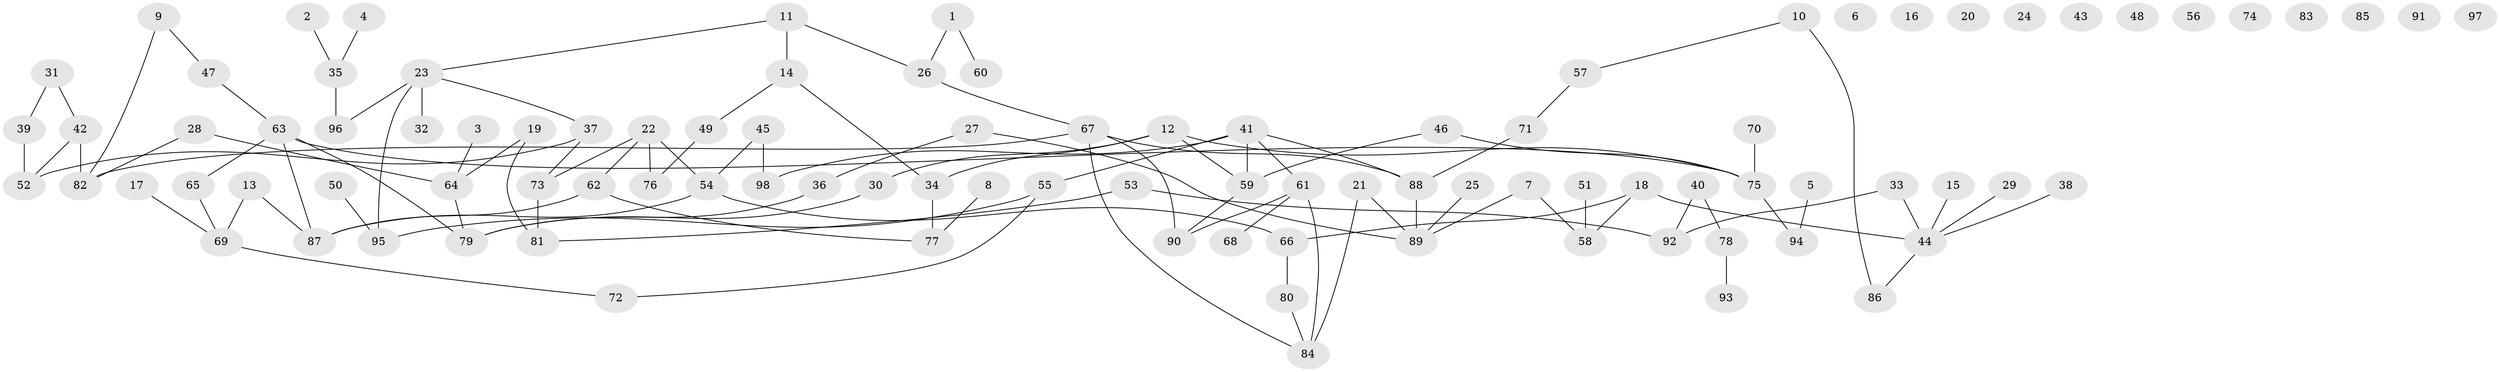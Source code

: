 // Generated by graph-tools (version 1.1) at 2025/12/03/09/25 04:12:52]
// undirected, 98 vertices, 110 edges
graph export_dot {
graph [start="1"]
  node [color=gray90,style=filled];
  1;
  2;
  3;
  4;
  5;
  6;
  7;
  8;
  9;
  10;
  11;
  12;
  13;
  14;
  15;
  16;
  17;
  18;
  19;
  20;
  21;
  22;
  23;
  24;
  25;
  26;
  27;
  28;
  29;
  30;
  31;
  32;
  33;
  34;
  35;
  36;
  37;
  38;
  39;
  40;
  41;
  42;
  43;
  44;
  45;
  46;
  47;
  48;
  49;
  50;
  51;
  52;
  53;
  54;
  55;
  56;
  57;
  58;
  59;
  60;
  61;
  62;
  63;
  64;
  65;
  66;
  67;
  68;
  69;
  70;
  71;
  72;
  73;
  74;
  75;
  76;
  77;
  78;
  79;
  80;
  81;
  82;
  83;
  84;
  85;
  86;
  87;
  88;
  89;
  90;
  91;
  92;
  93;
  94;
  95;
  96;
  97;
  98;
  1 -- 26;
  1 -- 60;
  2 -- 35;
  3 -- 64;
  4 -- 35;
  5 -- 94;
  7 -- 58;
  7 -- 89;
  8 -- 77;
  9 -- 47;
  9 -- 82;
  10 -- 57;
  10 -- 86;
  11 -- 14;
  11 -- 23;
  11 -- 26;
  12 -- 30;
  12 -- 34;
  12 -- 59;
  12 -- 75;
  13 -- 69;
  13 -- 87;
  14 -- 34;
  14 -- 49;
  15 -- 44;
  17 -- 69;
  18 -- 44;
  18 -- 58;
  18 -- 66;
  19 -- 64;
  19 -- 81;
  21 -- 84;
  21 -- 89;
  22 -- 54;
  22 -- 62;
  22 -- 73;
  22 -- 76;
  23 -- 32;
  23 -- 37;
  23 -- 95;
  23 -- 96;
  25 -- 89;
  26 -- 67;
  27 -- 36;
  27 -- 89;
  28 -- 64;
  28 -- 82;
  29 -- 44;
  30 -- 79;
  31 -- 39;
  31 -- 42;
  33 -- 44;
  33 -- 92;
  34 -- 77;
  35 -- 96;
  36 -- 79;
  37 -- 52;
  37 -- 73;
  38 -- 44;
  39 -- 52;
  40 -- 78;
  40 -- 92;
  41 -- 55;
  41 -- 59;
  41 -- 61;
  41 -- 88;
  41 -- 98;
  42 -- 52;
  42 -- 82;
  44 -- 86;
  45 -- 54;
  45 -- 98;
  46 -- 59;
  46 -- 75;
  47 -- 63;
  49 -- 76;
  50 -- 95;
  51 -- 58;
  53 -- 81;
  53 -- 92;
  54 -- 66;
  54 -- 87;
  55 -- 72;
  55 -- 95;
  57 -- 71;
  59 -- 90;
  61 -- 68;
  61 -- 84;
  61 -- 90;
  62 -- 77;
  62 -- 87;
  63 -- 65;
  63 -- 75;
  63 -- 79;
  63 -- 87;
  64 -- 79;
  65 -- 69;
  66 -- 80;
  67 -- 82;
  67 -- 84;
  67 -- 88;
  67 -- 90;
  69 -- 72;
  70 -- 75;
  71 -- 88;
  73 -- 81;
  75 -- 94;
  78 -- 93;
  80 -- 84;
  88 -- 89;
}
